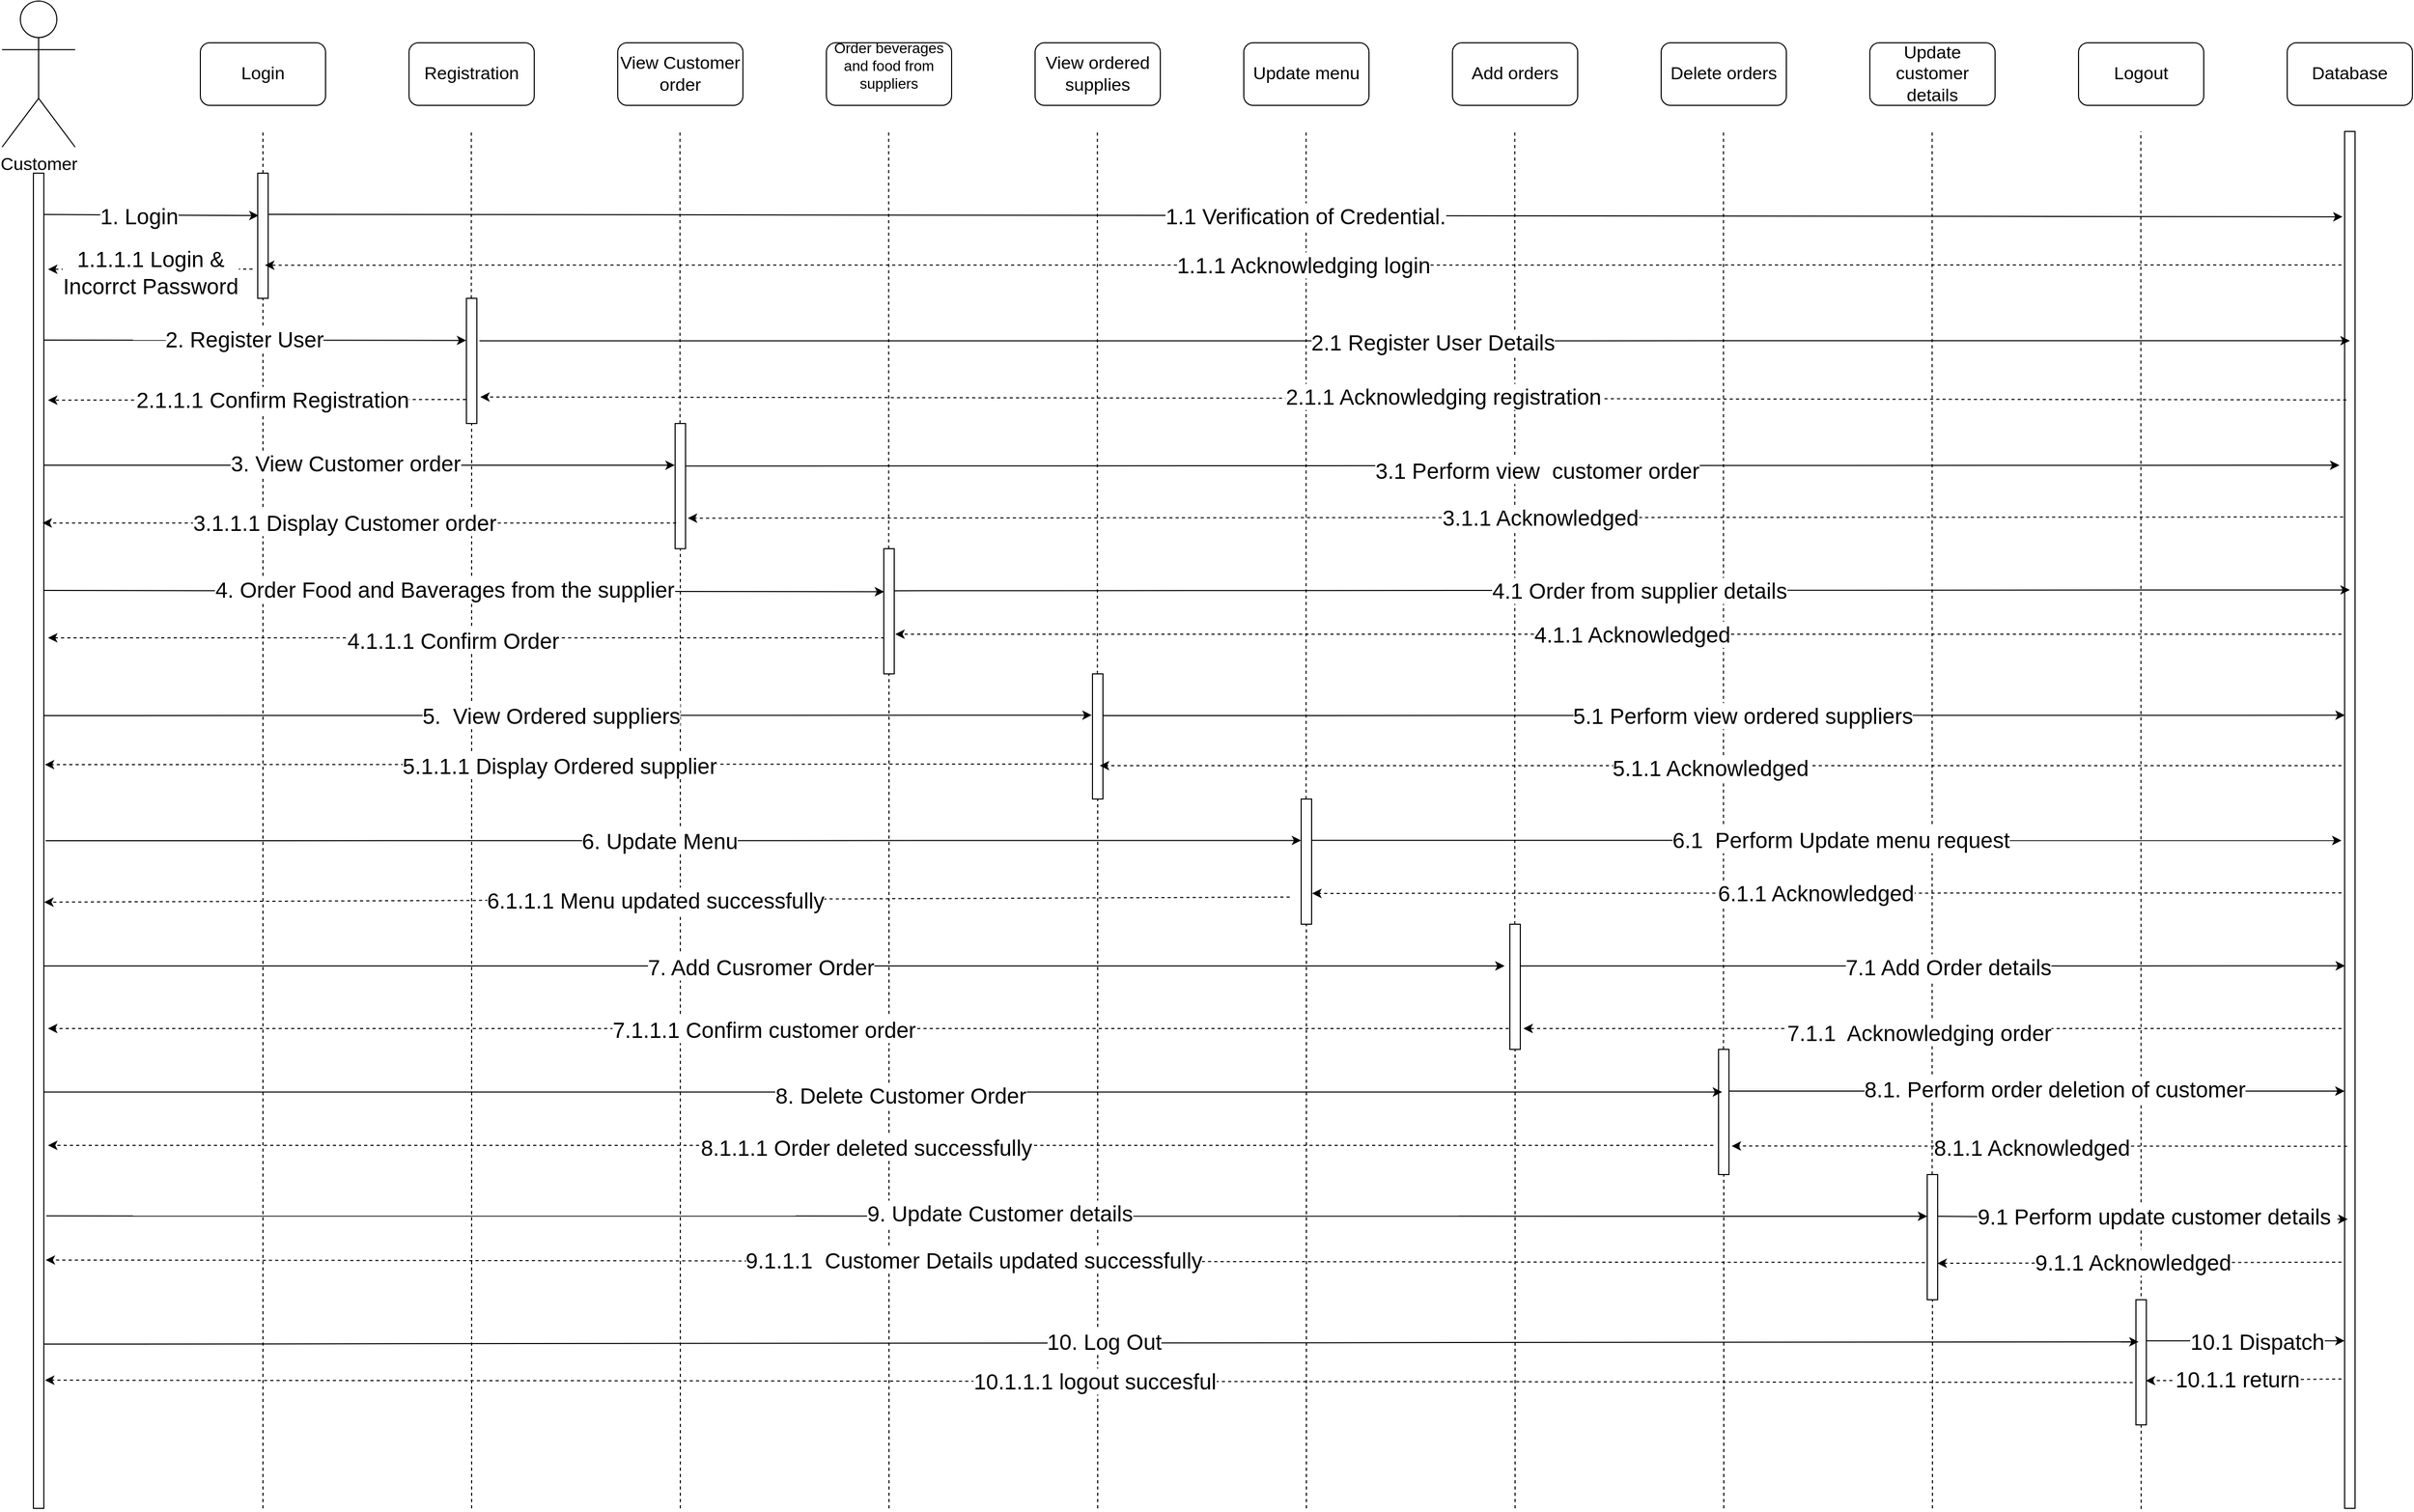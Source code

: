 <mxfile version="16.5.1" type="device"><diagram name="Page-1" id="9361dd3d-8414-5efd-6122-117bd74ce7a7"><mxGraphModel dx="3284" dy="2022" grid="1" gridSize="14" guides="1" tooltips="1" connect="1" arrows="1" fold="1" page="0" pageScale="1.5" pageWidth="826" pageHeight="1169" background="none" math="0" shadow="0"><root><mxCell id="0"/><mxCell id="1" parent="0"/><mxCell id="tZ4QRjuyjUg7k6in6hHp-89" value="" style="html=1;points=[];perimeter=orthogonalPerimeter;fontSize=17;" vertex="1" parent="1"><mxGeometry x="-560" y="160" width="10" height="1280" as="geometry"/></mxCell><mxCell id="tZ4QRjuyjUg7k6in6hHp-90" value="Customer" style="shape=umlActor;verticalLabelPosition=bottom;verticalAlign=top;html=1;outlineConnect=0;fontSize=17;" vertex="1" parent="1"><mxGeometry x="-590" y="-5" width="70" height="140" as="geometry"/></mxCell><mxCell id="tZ4QRjuyjUg7k6in6hHp-91" value="Login" style="rounded=1;whiteSpace=wrap;html=1;fontSize=17;" vertex="1" parent="1"><mxGeometry x="-400" y="35" width="120" height="60" as="geometry"/></mxCell><mxCell id="tZ4QRjuyjUg7k6in6hHp-92" value="Registration" style="rounded=1;whiteSpace=wrap;html=1;fontSize=17;" vertex="1" parent="1"><mxGeometry x="-200" y="35" width="120" height="60" as="geometry"/></mxCell><mxCell id="tZ4QRjuyjUg7k6in6hHp-93" value="View Customer order" style="rounded=1;whiteSpace=wrap;html=1;fontSize=17;" vertex="1" parent="1"><mxGeometry y="35" width="120" height="60" as="geometry"/></mxCell><mxCell id="tZ4QRjuyjUg7k6in6hHp-94" value="&lt;div style=&quot;font-size: 17px;&quot;&gt;View ordered supplies&lt;/div&gt;" style="rounded=1;whiteSpace=wrap;html=1;fontSize=17;" vertex="1" parent="1"><mxGeometry x="400" y="35" width="120" height="60" as="geometry"/></mxCell><mxCell id="tZ4QRjuyjUg7k6in6hHp-95" value="Update menu" style="rounded=1;whiteSpace=wrap;html=1;fontSize=17;" vertex="1" parent="1"><mxGeometry x="600" y="35" width="120" height="60" as="geometry"/></mxCell><mxCell id="tZ4QRjuyjUg7k6in6hHp-96" value="&lt;div style=&quot;font-size: 14px&quot;&gt;&lt;font style=&quot;font-size: 14px&quot;&gt;Order beverages and food from suppliers&lt;/font&gt;&lt;/div&gt;&lt;div style=&quot;font-size: 14px&quot;&gt;&lt;br&gt;&lt;/div&gt;" style="rounded=1;whiteSpace=wrap;html=1;fontSize=17;" vertex="1" parent="1"><mxGeometry x="200" y="35" width="120" height="60" as="geometry"/></mxCell><mxCell id="tZ4QRjuyjUg7k6in6hHp-97" value="&lt;div style=&quot;font-size: 17px;&quot;&gt;Add orders&lt;/div&gt;" style="rounded=1;whiteSpace=wrap;html=1;fontSize=17;" vertex="1" parent="1"><mxGeometry x="800" y="35" width="120" height="60" as="geometry"/></mxCell><mxCell id="tZ4QRjuyjUg7k6in6hHp-99" value="&lt;div style=&quot;font-size: 17px;&quot;&gt;Delete orders&lt;/div&gt;" style="rounded=1;whiteSpace=wrap;html=1;fontSize=17;" vertex="1" parent="1"><mxGeometry x="1000" y="35" width="120" height="60" as="geometry"/></mxCell><mxCell id="tZ4QRjuyjUg7k6in6hHp-100" value="&lt;div style=&quot;font-size: 17px;&quot;&gt;Update customer details&lt;/div&gt;" style="rounded=1;whiteSpace=wrap;html=1;fontSize=17;" vertex="1" parent="1"><mxGeometry x="1200" y="35" width="120" height="60" as="geometry"/></mxCell><mxCell id="tZ4QRjuyjUg7k6in6hHp-101" value="&lt;div style=&quot;font-size: 17px;&quot;&gt;Logout&lt;/div&gt;" style="rounded=1;whiteSpace=wrap;html=1;fontSize=17;" vertex="1" parent="1"><mxGeometry x="1400" y="35" width="120" height="60" as="geometry"/></mxCell><mxCell id="tZ4QRjuyjUg7k6in6hHp-102" value="&lt;div style=&quot;font-size: 17px;&quot;&gt;Database&lt;/div&gt;" style="rounded=1;whiteSpace=wrap;html=1;fontSize=17;" vertex="1" parent="1"><mxGeometry x="1600" y="35" width="120" height="60" as="geometry"/></mxCell><mxCell id="tZ4QRjuyjUg7k6in6hHp-103" value="" style="html=1;points=[];perimeter=orthogonalPerimeter;fontSize=17;" vertex="1" parent="1"><mxGeometry x="1655" y="120" width="10" height="1320" as="geometry"/></mxCell><mxCell id="tZ4QRjuyjUg7k6in6hHp-104" value="" style="endArrow=none;dashed=1;html=1;rounded=0;startArrow=none;fontSize=17;" edge="1" parent="1" source="tZ4QRjuyjUg7k6in6hHp-114"><mxGeometry width="50" height="50" relative="1" as="geometry"><mxPoint x="-340" y="1280" as="sourcePoint"/><mxPoint x="-340" y="120" as="targetPoint"/></mxGeometry></mxCell><mxCell id="tZ4QRjuyjUg7k6in6hHp-105" value="" style="endArrow=none;dashed=1;html=1;rounded=0;startArrow=none;fontSize=17;" edge="1" parent="1" source="tZ4QRjuyjUg7k6in6hHp-116"><mxGeometry width="50" height="50" relative="1" as="geometry"><mxPoint x="-140.29" y="1280" as="sourcePoint"/><mxPoint x="-140.29" y="120" as="targetPoint"/></mxGeometry></mxCell><mxCell id="tZ4QRjuyjUg7k6in6hHp-106" value="" style="endArrow=none;dashed=1;html=1;rounded=0;startArrow=none;fontSize=17;" edge="1" parent="1" source="tZ4QRjuyjUg7k6in6hHp-118"><mxGeometry width="50" height="50" relative="1" as="geometry"><mxPoint x="59.71" y="1280" as="sourcePoint"/><mxPoint x="59.71" y="120" as="targetPoint"/></mxGeometry></mxCell><mxCell id="tZ4QRjuyjUg7k6in6hHp-107" value="" style="endArrow=none;dashed=1;html=1;rounded=0;startArrow=none;fontSize=17;" edge="1" parent="1" source="tZ4QRjuyjUg7k6in6hHp-120"><mxGeometry width="50" height="50" relative="1" as="geometry"><mxPoint x="259.71" y="1280" as="sourcePoint"/><mxPoint x="259.71" y="120" as="targetPoint"/></mxGeometry></mxCell><mxCell id="tZ4QRjuyjUg7k6in6hHp-108" value="" style="endArrow=none;dashed=1;html=1;rounded=0;startArrow=none;fontSize=17;" edge="1" parent="1" source="tZ4QRjuyjUg7k6in6hHp-122"><mxGeometry width="50" height="50" relative="1" as="geometry"><mxPoint x="459.71" y="1280" as="sourcePoint"/><mxPoint x="459.71" y="120" as="targetPoint"/></mxGeometry></mxCell><mxCell id="tZ4QRjuyjUg7k6in6hHp-109" value="" style="endArrow=none;dashed=1;html=1;rounded=0;startArrow=none;fontSize=17;" edge="1" parent="1" source="tZ4QRjuyjUg7k6in6hHp-124"><mxGeometry width="50" height="50" relative="1" as="geometry"><mxPoint x="659.71" y="1280" as="sourcePoint"/><mxPoint x="659.71" y="120" as="targetPoint"/></mxGeometry></mxCell><mxCell id="tZ4QRjuyjUg7k6in6hHp-110" value="" style="endArrow=none;dashed=1;html=1;rounded=0;startArrow=none;fontSize=17;" edge="1" parent="1" source="tZ4QRjuyjUg7k6in6hHp-126"><mxGeometry width="50" height="50" relative="1" as="geometry"><mxPoint x="859.71" y="1280" as="sourcePoint"/><mxPoint x="859.71" y="120" as="targetPoint"/></mxGeometry></mxCell><mxCell id="tZ4QRjuyjUg7k6in6hHp-111" value="" style="endArrow=none;dashed=1;html=1;rounded=0;startArrow=none;fontStyle=1;fontSize=17;" edge="1" parent="1" source="tZ4QRjuyjUg7k6in6hHp-128"><mxGeometry width="50" height="50" relative="1" as="geometry"><mxPoint x="1059.71" y="1280" as="sourcePoint"/><mxPoint x="1059.71" y="120" as="targetPoint"/></mxGeometry></mxCell><mxCell id="tZ4QRjuyjUg7k6in6hHp-112" value="" style="endArrow=none;dashed=1;html=1;rounded=0;startArrow=none;fontSize=17;" edge="1" parent="1" source="tZ4QRjuyjUg7k6in6hHp-130"><mxGeometry width="50" height="50" relative="1" as="geometry"><mxPoint x="1259.71" y="1280" as="sourcePoint"/><mxPoint x="1259.71" y="120" as="targetPoint"/></mxGeometry></mxCell><mxCell id="tZ4QRjuyjUg7k6in6hHp-113" value="" style="endArrow=none;dashed=1;html=1;rounded=0;fontSize=17;" edge="1" parent="1"><mxGeometry width="50" height="50" relative="1" as="geometry"><mxPoint x="1460" y="1440.571" as="sourcePoint"/><mxPoint x="1459.71" y="120" as="targetPoint"/></mxGeometry></mxCell><mxCell id="tZ4QRjuyjUg7k6in6hHp-114" value="" style="html=1;points=[];perimeter=orthogonalPerimeter;fontSize=17;" vertex="1" parent="1"><mxGeometry x="-345" y="160" width="10" height="120" as="geometry"/></mxCell><mxCell id="tZ4QRjuyjUg7k6in6hHp-115" value="" style="endArrow=none;dashed=1;html=1;rounded=0;fontSize=17;" edge="1" parent="1" target="tZ4QRjuyjUg7k6in6hHp-114"><mxGeometry width="50" height="50" relative="1" as="geometry"><mxPoint x="-340" y="1440" as="sourcePoint"/><mxPoint x="-340" y="120.0" as="targetPoint"/></mxGeometry></mxCell><mxCell id="tZ4QRjuyjUg7k6in6hHp-116" value="" style="html=1;points=[];perimeter=orthogonalPerimeter;fontSize=21;" vertex="1" parent="1"><mxGeometry x="-145" y="280" width="10" height="120" as="geometry"/></mxCell><mxCell id="tZ4QRjuyjUg7k6in6hHp-117" value="" style="endArrow=none;dashed=1;html=1;rounded=0;fontSize=17;" edge="1" parent="1" target="tZ4QRjuyjUg7k6in6hHp-116"><mxGeometry width="50" height="50" relative="1" as="geometry"><mxPoint x="-140" y="1440" as="sourcePoint"/><mxPoint x="-140.29" y="120" as="targetPoint"/></mxGeometry></mxCell><mxCell id="tZ4QRjuyjUg7k6in6hHp-118" value="" style="html=1;points=[];perimeter=orthogonalPerimeter;fontSize=21;" vertex="1" parent="1"><mxGeometry x="55" y="400" width="10" height="120" as="geometry"/></mxCell><mxCell id="tZ4QRjuyjUg7k6in6hHp-119" value="" style="endArrow=none;dashed=1;html=1;rounded=0;fontSize=17;" edge="1" parent="1" target="tZ4QRjuyjUg7k6in6hHp-118"><mxGeometry width="50" height="50" relative="1" as="geometry"><mxPoint x="60" y="1440" as="sourcePoint"/><mxPoint x="59.71" y="120" as="targetPoint"/></mxGeometry></mxCell><mxCell id="tZ4QRjuyjUg7k6in6hHp-120" value="" style="html=1;points=[];perimeter=orthogonalPerimeter;fontSize=21;" vertex="1" parent="1"><mxGeometry x="255" y="520" width="10" height="120" as="geometry"/></mxCell><mxCell id="tZ4QRjuyjUg7k6in6hHp-121" value="" style="endArrow=none;dashed=1;html=1;rounded=0;fontSize=17;" edge="1" parent="1" target="tZ4QRjuyjUg7k6in6hHp-120"><mxGeometry width="50" height="50" relative="1" as="geometry"><mxPoint x="260" y="1440" as="sourcePoint"/><mxPoint x="259.71" y="120" as="targetPoint"/></mxGeometry></mxCell><mxCell id="tZ4QRjuyjUg7k6in6hHp-122" value="" style="html=1;points=[];perimeter=orthogonalPerimeter;fontSize=21;" vertex="1" parent="1"><mxGeometry x="455" y="640" width="10" height="120" as="geometry"/></mxCell><mxCell id="tZ4QRjuyjUg7k6in6hHp-123" value="" style="endArrow=none;dashed=1;html=1;rounded=0;fontSize=17;" edge="1" parent="1" target="tZ4QRjuyjUg7k6in6hHp-122"><mxGeometry width="50" height="50" relative="1" as="geometry"><mxPoint x="460" y="1440" as="sourcePoint"/><mxPoint x="459.71" y="120" as="targetPoint"/></mxGeometry></mxCell><mxCell id="tZ4QRjuyjUg7k6in6hHp-124" value="" style="html=1;points=[];perimeter=orthogonalPerimeter;fontSize=21;" vertex="1" parent="1"><mxGeometry x="655" y="760" width="10" height="120" as="geometry"/></mxCell><mxCell id="tZ4QRjuyjUg7k6in6hHp-125" value="" style="endArrow=none;dashed=1;html=1;rounded=0;fontSize=17;" edge="1" parent="1" target="tZ4QRjuyjUg7k6in6hHp-124"><mxGeometry width="50" height="50" relative="1" as="geometry"><mxPoint x="660" y="1440" as="sourcePoint"/><mxPoint x="659.71" y="120" as="targetPoint"/></mxGeometry></mxCell><mxCell id="tZ4QRjuyjUg7k6in6hHp-126" value="" style="html=1;points=[];perimeter=orthogonalPerimeter;fontSize=21;" vertex="1" parent="1"><mxGeometry x="855" y="880" width="10" height="120" as="geometry"/></mxCell><mxCell id="tZ4QRjuyjUg7k6in6hHp-127" value="" style="endArrow=none;dashed=1;html=1;rounded=0;fontSize=17;" edge="1" parent="1" target="tZ4QRjuyjUg7k6in6hHp-126"><mxGeometry width="50" height="50" relative="1" as="geometry"><mxPoint x="860" y="1440" as="sourcePoint"/><mxPoint x="859.71" y="120" as="targetPoint"/></mxGeometry></mxCell><mxCell id="tZ4QRjuyjUg7k6in6hHp-128" value="" style="html=1;points=[];perimeter=orthogonalPerimeter;fontSize=21;" vertex="1" parent="1"><mxGeometry x="1055" y="1000" width="10" height="120" as="geometry"/></mxCell><mxCell id="tZ4QRjuyjUg7k6in6hHp-129" value="" style="endArrow=none;dashed=1;html=1;rounded=0;fontSize=17;" edge="1" parent="1" target="tZ4QRjuyjUg7k6in6hHp-128"><mxGeometry width="50" height="50" relative="1" as="geometry"><mxPoint x="1060" y="1440" as="sourcePoint"/><mxPoint x="1059.71" y="120" as="targetPoint"/></mxGeometry></mxCell><mxCell id="tZ4QRjuyjUg7k6in6hHp-130" value="" style="html=1;points=[];perimeter=orthogonalPerimeter;fontSize=21;" vertex="1" parent="1"><mxGeometry x="1255" y="1120" width="10" height="120" as="geometry"/></mxCell><mxCell id="tZ4QRjuyjUg7k6in6hHp-131" value="" style="endArrow=none;dashed=1;html=1;rounded=0;fontSize=17;" edge="1" parent="1" target="tZ4QRjuyjUg7k6in6hHp-130"><mxGeometry width="50" height="50" relative="1" as="geometry"><mxPoint x="1260" y="1440" as="sourcePoint"/><mxPoint x="1259.71" y="120" as="targetPoint"/></mxGeometry></mxCell><mxCell id="tZ4QRjuyjUg7k6in6hHp-132" value="" style="html=1;points=[];perimeter=orthogonalPerimeter;fontSize=21;" vertex="1" parent="1"><mxGeometry x="1455" y="1240" width="10" height="120" as="geometry"/></mxCell><mxCell id="tZ4QRjuyjUg7k6in6hHp-133" value="" style="endArrow=classic;html=1;rounded=0;exitX=1.038;exitY=0.031;exitDx=0;exitDy=0;exitPerimeter=0;entryX=0.085;entryY=0.339;entryDx=0;entryDy=0;entryPerimeter=0;fontSize=21;" edge="1" parent="1" source="tZ4QRjuyjUg7k6in6hHp-89" target="tZ4QRjuyjUg7k6in6hHp-114"><mxGeometry width="50" height="50" relative="1" as="geometry"><mxPoint x="-220" y="350" as="sourcePoint"/><mxPoint x="-170" y="300" as="targetPoint"/></mxGeometry></mxCell><mxCell id="tZ4QRjuyjUg7k6in6hHp-153" value="1. Login" style="edgeLabel;html=1;align=center;verticalAlign=middle;resizable=0;points=[];fontSize=21;" vertex="1" connectable="0" parent="tZ4QRjuyjUg7k6in6hHp-133"><mxGeometry x="-0.611" y="-1" relative="1" as="geometry"><mxPoint x="50" as="offset"/></mxGeometry></mxCell><mxCell id="tZ4QRjuyjUg7k6in6hHp-134" value="" style="endArrow=classic;html=1;rounded=0;exitX=1.038;exitY=0.031;exitDx=0;exitDy=0;exitPerimeter=0;entryX=-0.016;entryY=0.336;entryDx=0;entryDy=0;entryPerimeter=0;fontSize=21;" edge="1" parent="1" target="tZ4QRjuyjUg7k6in6hHp-116"><mxGeometry width="50" height="50" relative="1" as="geometry"><mxPoint x="-550.47" y="320.0" as="sourcePoint"/><mxPoint x="-345.0" y="321.0" as="targetPoint"/></mxGeometry></mxCell><mxCell id="tZ4QRjuyjUg7k6in6hHp-157" value="2. Register User" style="edgeLabel;html=1;align=center;verticalAlign=middle;resizable=0;points=[];fontSize=21;" vertex="1" connectable="0" parent="tZ4QRjuyjUg7k6in6hHp-134"><mxGeometry x="-0.05" y="1" relative="1" as="geometry"><mxPoint as="offset"/></mxGeometry></mxCell><mxCell id="tZ4QRjuyjUg7k6in6hHp-135" value="" style="endArrow=classic;html=1;rounded=0;exitX=1.038;exitY=0.031;exitDx=0;exitDy=0;exitPerimeter=0;entryX=-0.029;entryY=0.333;entryDx=0;entryDy=0;entryPerimeter=0;fontSize=21;" edge="1" parent="1" target="tZ4QRjuyjUg7k6in6hHp-118"><mxGeometry width="50" height="50" relative="1" as="geometry"><mxPoint x="-550.31" y="440.0" as="sourcePoint"/><mxPoint x="-145.0" y="440.32" as="targetPoint"/></mxGeometry></mxCell><mxCell id="tZ4QRjuyjUg7k6in6hHp-163" value="3. View Customer order" style="edgeLabel;html=1;align=center;verticalAlign=middle;resizable=0;points=[];fontSize=21;" vertex="1" connectable="0" parent="tZ4QRjuyjUg7k6in6hHp-135"><mxGeometry x="-0.045" y="2" relative="1" as="geometry"><mxPoint as="offset"/></mxGeometry></mxCell><mxCell id="tZ4QRjuyjUg7k6in6hHp-136" value="" style="endArrow=classic;html=1;rounded=0;exitX=1.038;exitY=0.031;exitDx=0;exitDy=0;exitPerimeter=0;entryX=0.036;entryY=0.344;entryDx=0;entryDy=0;entryPerimeter=0;fontSize=21;" edge="1" parent="1" target="tZ4QRjuyjUg7k6in6hHp-120"><mxGeometry width="50" height="50" relative="1" as="geometry"><mxPoint x="-550.0" y="560.04" as="sourcePoint"/><mxPoint x="200" y="560" as="targetPoint"/></mxGeometry></mxCell><mxCell id="tZ4QRjuyjUg7k6in6hHp-170" value="4. Order Food and Baverages from the supplier" style="edgeLabel;html=1;align=center;verticalAlign=middle;resizable=0;points=[];fontSize=21;" vertex="1" connectable="0" parent="tZ4QRjuyjUg7k6in6hHp-136"><mxGeometry x="-0.047" y="2" relative="1" as="geometry"><mxPoint as="offset"/></mxGeometry></mxCell><mxCell id="tZ4QRjuyjUg7k6in6hHp-137" value="" style="endArrow=classic;html=1;rounded=0;exitX=1.038;exitY=0.031;exitDx=0;exitDy=0;exitPerimeter=0;entryX=-0.071;entryY=0.33;entryDx=0;entryDy=0;entryPerimeter=0;fontSize=21;" edge="1" parent="1" target="tZ4QRjuyjUg7k6in6hHp-122"><mxGeometry width="50" height="50" relative="1" as="geometry"><mxPoint x="-550.0" y="680.0" as="sourcePoint"/><mxPoint x="255.36" y="681.24" as="targetPoint"/></mxGeometry></mxCell><mxCell id="tZ4QRjuyjUg7k6in6hHp-177" value="5.&amp;nbsp; View Ordered suppliers" style="edgeLabel;html=1;align=center;verticalAlign=middle;resizable=0;points=[];fontSize=21;" vertex="1" connectable="0" parent="tZ4QRjuyjUg7k6in6hHp-137"><mxGeometry x="-0.033" relative="1" as="geometry"><mxPoint as="offset"/></mxGeometry></mxCell><mxCell id="tZ4QRjuyjUg7k6in6hHp-138" value="" style="endArrow=classic;html=1;rounded=0;exitX=1.167;exitY=0.5;exitDx=0;exitDy=0;exitPerimeter=0;fontSize=21;" edge="1" parent="1" source="tZ4QRjuyjUg7k6in6hHp-89"><mxGeometry width="50" height="50" relative="1" as="geometry"><mxPoint x="-534.29" y="800.32" as="sourcePoint"/><mxPoint x="655" y="799.69" as="targetPoint"/></mxGeometry></mxCell><mxCell id="tZ4QRjuyjUg7k6in6hHp-183" value="6. Update Menu" style="edgeLabel;html=1;align=center;verticalAlign=middle;resizable=0;points=[];fontSize=21;" vertex="1" connectable="0" parent="tZ4QRjuyjUg7k6in6hHp-138"><mxGeometry x="-0.022" relative="1" as="geometry"><mxPoint as="offset"/></mxGeometry></mxCell><mxCell id="tZ4QRjuyjUg7k6in6hHp-139" value="" style="endArrow=classic;html=1;rounded=0;fontSize=21;" edge="1" parent="1"><mxGeometry width="50" height="50" relative="1" as="geometry"><mxPoint x="-550" y="920" as="sourcePoint"/><mxPoint x="850" y="920" as="targetPoint"/></mxGeometry></mxCell><mxCell id="tZ4QRjuyjUg7k6in6hHp-189" value="7. Add Cusromer Order" style="edgeLabel;html=1;align=center;verticalAlign=middle;resizable=0;points=[];fontSize=21;" vertex="1" connectable="0" parent="tZ4QRjuyjUg7k6in6hHp-139"><mxGeometry x="-0.019" y="-1" relative="1" as="geometry"><mxPoint as="offset"/></mxGeometry></mxCell><mxCell id="tZ4QRjuyjUg7k6in6hHp-140" value="" style="endArrow=classic;html=1;rounded=0;entryX=0.343;entryY=0.341;entryDx=0;entryDy=0;entryPerimeter=0;fontSize=21;" edge="1" parent="1" source="tZ4QRjuyjUg7k6in6hHp-89" target="tZ4QRjuyjUg7k6in6hHp-128"><mxGeometry width="50" height="50" relative="1" as="geometry"><mxPoint x="-536.66" y="1040.31" as="sourcePoint"/><mxPoint x="855" y="1040" as="targetPoint"/></mxGeometry></mxCell><mxCell id="tZ4QRjuyjUg7k6in6hHp-195" value="8. Delete Customer Order" style="edgeLabel;html=1;align=center;verticalAlign=middle;resizable=0;points=[];fontSize=21;" vertex="1" connectable="0" parent="tZ4QRjuyjUg7k6in6hHp-140"><mxGeometry x="0.019" y="-3" relative="1" as="geometry"><mxPoint x="1" as="offset"/></mxGeometry></mxCell><mxCell id="tZ4QRjuyjUg7k6in6hHp-141" value="" style="endArrow=classic;html=1;rounded=0;entryX=0.343;entryY=0.341;entryDx=0;entryDy=0;entryPerimeter=0;exitX=1.238;exitY=0.781;exitDx=0;exitDy=0;exitPerimeter=0;fontSize=21;" edge="1" parent="1" source="tZ4QRjuyjUg7k6in6hHp-89"><mxGeometry width="50" height="50" relative="1" as="geometry"><mxPoint x="-353.43" y="1160.0" as="sourcePoint"/><mxPoint x="1255.0" y="1160.0" as="targetPoint"/></mxGeometry></mxCell><mxCell id="tZ4QRjuyjUg7k6in6hHp-201" value="9. Update Customer details" style="edgeLabel;html=1;align=center;verticalAlign=middle;resizable=0;points=[];fontSize=21;" vertex="1" connectable="0" parent="tZ4QRjuyjUg7k6in6hHp-141"><mxGeometry x="0.013" y="3" relative="1" as="geometry"><mxPoint as="offset"/></mxGeometry></mxCell><mxCell id="tZ4QRjuyjUg7k6in6hHp-142" value="" style="endArrow=classic;html=1;rounded=0;entryX=0.343;entryY=0.341;entryDx=0;entryDy=0;entryPerimeter=0;exitX=1.033;exitY=0.877;exitDx=0;exitDy=0;exitPerimeter=0;fontSize=21;" edge="1" parent="1" source="tZ4QRjuyjUg7k6in6hHp-89"><mxGeometry width="50" height="50" relative="1" as="geometry"><mxPoint x="-345.0" y="1280.0" as="sourcePoint"/><mxPoint x="1457.62" y="1280.32" as="targetPoint"/></mxGeometry></mxCell><mxCell id="tZ4QRjuyjUg7k6in6hHp-207" value="10. Log Out" style="edgeLabel;html=1;align=center;verticalAlign=middle;resizable=0;points=[];fontSize=21;" vertex="1" connectable="0" parent="tZ4QRjuyjUg7k6in6hHp-142"><mxGeometry x="0.012" y="2" relative="1" as="geometry"><mxPoint as="offset"/></mxGeometry></mxCell><mxCell id="tZ4QRjuyjUg7k6in6hHp-143" value="" style="endArrow=classic;html=1;rounded=0;exitX=0.946;exitY=0.328;exitDx=0;exitDy=0;exitPerimeter=0;fontSize=21;" edge="1" parent="1" source="tZ4QRjuyjUg7k6in6hHp-132" target="tZ4QRjuyjUg7k6in6hHp-103"><mxGeometry width="50" height="50" relative="1" as="geometry"><mxPoint x="1490" y="1280" as="sourcePoint"/><mxPoint x="1650" y="1279" as="targetPoint"/></mxGeometry></mxCell><mxCell id="tZ4QRjuyjUg7k6in6hHp-208" value="10.1 Dispatch" style="edgeLabel;html=1;align=center;verticalAlign=middle;resizable=0;points=[];fontSize=21;" vertex="1" connectable="0" parent="tZ4QRjuyjUg7k6in6hHp-143"><mxGeometry x="0.112" relative="1" as="geometry"><mxPoint as="offset"/></mxGeometry></mxCell><mxCell id="tZ4QRjuyjUg7k6in6hHp-144" value="" style="endArrow=classic;html=1;rounded=0;exitX=0.946;exitY=0.328;exitDx=0;exitDy=0;exitPerimeter=0;entryX=0.292;entryY=0.79;entryDx=0;entryDy=0;entryPerimeter=0;fontSize=21;" edge="1" parent="1" target="tZ4QRjuyjUg7k6in6hHp-103"><mxGeometry width="50" height="50" relative="1" as="geometry"><mxPoint x="1264.46" y="1160" as="sourcePoint"/><mxPoint x="1455" y="1160" as="targetPoint"/></mxGeometry></mxCell><mxCell id="tZ4QRjuyjUg7k6in6hHp-202" value="9.1 Perform update customer details&amp;nbsp;" style="edgeLabel;html=1;align=center;verticalAlign=middle;resizable=0;points=[];fontSize=21;" vertex="1" connectable="0" parent="tZ4QRjuyjUg7k6in6hHp-144"><mxGeometry x="0.068" y="2" relative="1" as="geometry"><mxPoint as="offset"/></mxGeometry></mxCell><mxCell id="tZ4QRjuyjUg7k6in6hHp-145" value="" style="endArrow=classic;html=1;rounded=0;exitX=0.946;exitY=0.328;exitDx=0;exitDy=0;exitPerimeter=0;fontSize=21;" edge="1" parent="1" target="tZ4QRjuyjUg7k6in6hHp-103"><mxGeometry width="50" height="50" relative="1" as="geometry"><mxPoint x="1065" y="1040" as="sourcePoint"/><mxPoint x="1650" y="1043" as="targetPoint"/></mxGeometry></mxCell><mxCell id="tZ4QRjuyjUg7k6in6hHp-196" value="8.1. Perform order deletion of customer" style="edgeLabel;html=1;align=center;verticalAlign=middle;resizable=0;points=[];fontSize=21;" vertex="1" connectable="0" parent="tZ4QRjuyjUg7k6in6hHp-145"><mxGeometry x="0.058" y="2" relative="1" as="geometry"><mxPoint as="offset"/></mxGeometry></mxCell><mxCell id="tZ4QRjuyjUg7k6in6hHp-146" value="" style="endArrow=classic;html=1;rounded=0;exitX=0.946;exitY=0.328;exitDx=0;exitDy=0;exitPerimeter=0;entryX=0.04;entryY=0.606;entryDx=0;entryDy=0;entryPerimeter=0;fontSize=21;" edge="1" parent="1" target="tZ4QRjuyjUg7k6in6hHp-103"><mxGeometry width="50" height="50" relative="1" as="geometry"><mxPoint x="865" y="920" as="sourcePoint"/><mxPoint x="1455" y="920" as="targetPoint"/></mxGeometry></mxCell><mxCell id="tZ4QRjuyjUg7k6in6hHp-190" value="7.1 Add Order details" style="edgeLabel;html=1;align=center;verticalAlign=middle;resizable=0;points=[];fontSize=21;" vertex="1" connectable="0" parent="tZ4QRjuyjUg7k6in6hHp-146"><mxGeometry x="0.039" y="-1" relative="1" as="geometry"><mxPoint x="-1" as="offset"/></mxGeometry></mxCell><mxCell id="tZ4QRjuyjUg7k6in6hHp-147" value="" style="endArrow=classic;html=1;rounded=0;exitX=0.946;exitY=0.328;exitDx=0;exitDy=0;exitPerimeter=0;entryX=-0.3;entryY=0.515;entryDx=0;entryDy=0;entryPerimeter=0;fontSize=21;" edge="1" parent="1" target="tZ4QRjuyjUg7k6in6hHp-103"><mxGeometry width="50" height="50" relative="1" as="geometry"><mxPoint x="665" y="799.58" as="sourcePoint"/><mxPoint x="1455.4" y="799.5" as="targetPoint"/></mxGeometry></mxCell><mxCell id="tZ4QRjuyjUg7k6in6hHp-184" value="6.1&amp;nbsp; Perform Update menu request" style="edgeLabel;html=1;align=center;verticalAlign=middle;resizable=0;points=[];fontSize=21;" vertex="1" connectable="0" parent="tZ4QRjuyjUg7k6in6hHp-147"><mxGeometry x="0.027" y="1" relative="1" as="geometry"><mxPoint as="offset"/></mxGeometry></mxCell><mxCell id="tZ4QRjuyjUg7k6in6hHp-148" value="" style="endArrow=classic;html=1;rounded=0;exitX=0.946;exitY=0.328;exitDx=0;exitDy=0;exitPerimeter=0;entryX=0.021;entryY=0.424;entryDx=0;entryDy=0;entryPerimeter=0;fontSize=21;" edge="1" parent="1" target="tZ4QRjuyjUg7k6in6hHp-103"><mxGeometry width="50" height="50" relative="1" as="geometry"><mxPoint x="465" y="680.0" as="sourcePoint"/><mxPoint x="1650" y="680" as="targetPoint"/></mxGeometry></mxCell><mxCell id="tZ4QRjuyjUg7k6in6hHp-178" value="5.1 Perform view ordered suppliers" style="edgeLabel;html=1;align=center;verticalAlign=middle;resizable=0;points=[];fontSize=21;" vertex="1" connectable="0" parent="tZ4QRjuyjUg7k6in6hHp-148"><mxGeometry x="0.03" relative="1" as="geometry"><mxPoint as="offset"/></mxGeometry></mxCell><mxCell id="tZ4QRjuyjUg7k6in6hHp-149" value="" style="endArrow=classic;html=1;rounded=0;exitX=0.946;exitY=0.328;exitDx=0;exitDy=0;exitPerimeter=0;entryX=0.5;entryY=0.333;entryDx=0;entryDy=0;entryPerimeter=0;fontSize=21;" edge="1" parent="1" target="tZ4QRjuyjUg7k6in6hHp-103"><mxGeometry width="50" height="50" relative="1" as="geometry"><mxPoint x="265" y="560.32" as="sourcePoint"/><mxPoint x="1455.21" y="560.0" as="targetPoint"/></mxGeometry></mxCell><mxCell id="tZ4QRjuyjUg7k6in6hHp-172" value="4.1 Order from supplier details" style="edgeLabel;html=1;align=center;verticalAlign=middle;resizable=0;points=[];fontSize=21;" vertex="1" connectable="0" parent="tZ4QRjuyjUg7k6in6hHp-149"><mxGeometry x="0.023" relative="1" as="geometry"><mxPoint as="offset"/></mxGeometry></mxCell><mxCell id="tZ4QRjuyjUg7k6in6hHp-150" value="" style="endArrow=classic;html=1;rounded=0;exitX=0.946;exitY=0.328;exitDx=0;exitDy=0;exitPerimeter=0;fontSize=21;" edge="1" parent="1"><mxGeometry width="50" height="50" relative="1" as="geometry"><mxPoint x="65" y="440.76" as="sourcePoint"/><mxPoint x="1650" y="440" as="targetPoint"/></mxGeometry></mxCell><mxCell id="tZ4QRjuyjUg7k6in6hHp-164" value="3.1 Perform view&amp;nbsp; customer order" style="edgeLabel;html=1;align=center;verticalAlign=middle;resizable=0;points=[];fontSize=21;" vertex="1" connectable="0" parent="tZ4QRjuyjUg7k6in6hHp-150"><mxGeometry x="0.029" y="-4" relative="1" as="geometry"><mxPoint as="offset"/></mxGeometry></mxCell><mxCell id="tZ4QRjuyjUg7k6in6hHp-151" value="" style="endArrow=classic;html=1;rounded=0;exitX=0.946;exitY=0.328;exitDx=0;exitDy=0;exitPerimeter=0;entryX=0.5;entryY=0.152;entryDx=0;entryDy=0;entryPerimeter=0;fontSize=21;" edge="1" parent="1" target="tZ4QRjuyjUg7k6in6hHp-103"><mxGeometry width="50" height="50" relative="1" as="geometry"><mxPoint x="-132.5" y="320.76" as="sourcePoint"/><mxPoint x="1452.5" y="320" as="targetPoint"/></mxGeometry></mxCell><mxCell id="tZ4QRjuyjUg7k6in6hHp-158" value="2.1 Register User Details" style="edgeLabel;html=1;align=center;verticalAlign=middle;resizable=0;points=[];fontSize=21;" vertex="1" connectable="0" parent="tZ4QRjuyjUg7k6in6hHp-151"><mxGeometry x="0.019" y="-1" relative="1" as="geometry"><mxPoint as="offset"/></mxGeometry></mxCell><mxCell id="tZ4QRjuyjUg7k6in6hHp-152" value="1.1 Verification of Credential." style="endArrow=classic;html=1;rounded=0;entryX=-0.197;entryY=0.062;entryDx=0;entryDy=0;entryPerimeter=0;exitX=0.997;exitY=0.329;exitDx=0;exitDy=0;exitPerimeter=0;fontSize=21;" edge="1" parent="1" source="tZ4QRjuyjUg7k6in6hHp-114" target="tZ4QRjuyjUg7k6in6hHp-103"><mxGeometry width="50" height="50" relative="1" as="geometry"><mxPoint x="-330" y="200" as="sourcePoint"/><mxPoint x="1465" y="200.0" as="targetPoint"/></mxGeometry></mxCell><mxCell id="tZ4QRjuyjUg7k6in6hHp-154" value="1.1.1 Acknowledging login" style="html=1;labelBackgroundColor=#ffffff;startArrow=none;startFill=0;startSize=6;endArrow=classic;endFill=1;endSize=6;jettySize=auto;orthogonalLoop=1;strokeWidth=1;dashed=1;fontSize=21;rounded=0;entryX=0.697;entryY=0.735;entryDx=0;entryDy=0;entryPerimeter=0;" edge="1" parent="1" target="tZ4QRjuyjUg7k6in6hHp-114"><mxGeometry width="60" height="60" relative="1" as="geometry"><mxPoint x="1652" y="248" as="sourcePoint"/><mxPoint x="466" y="280" as="targetPoint"/></mxGeometry></mxCell><mxCell id="tZ4QRjuyjUg7k6in6hHp-155" value="" style="html=1;labelBackgroundColor=#ffffff;startArrow=none;startFill=0;startSize=6;endArrow=classic;endFill=1;endSize=6;jettySize=auto;orthogonalLoop=1;strokeWidth=1;dashed=1;fontSize=21;rounded=0;entryX=1.4;entryY=0.072;entryDx=0;entryDy=0;entryPerimeter=0;" edge="1" parent="1" target="tZ4QRjuyjUg7k6in6hHp-89"><mxGeometry width="60" height="60" relative="1" as="geometry"><mxPoint x="-350" y="252" as="sourcePoint"/><mxPoint x="-416" y="252" as="targetPoint"/></mxGeometry></mxCell><mxCell id="tZ4QRjuyjUg7k6in6hHp-156" value="1.1.1.1 Login &amp;amp; &lt;br style=&quot;font-size: 21px;&quot;&gt;Incorrct Password" style="edgeLabel;html=1;align=center;verticalAlign=middle;resizable=0;points=[];fontSize=21;" vertex="1" connectable="0" parent="tZ4QRjuyjUg7k6in6hHp-155"><mxGeometry x="0.122" y="3" relative="1" as="geometry"><mxPoint x="12" as="offset"/></mxGeometry></mxCell><mxCell id="tZ4QRjuyjUg7k6in6hHp-159" value="" style="html=1;labelBackgroundColor=#ffffff;startArrow=none;startFill=0;startSize=6;endArrow=classic;endFill=1;endSize=6;jettySize=auto;orthogonalLoop=1;strokeWidth=1;dashed=1;fontSize=21;rounded=0;exitX=0.169;exitY=0.195;exitDx=0;exitDy=0;exitPerimeter=0;entryX=1.325;entryY=0.788;entryDx=0;entryDy=0;entryPerimeter=0;" edge="1" parent="1" source="tZ4QRjuyjUg7k6in6hHp-103" target="tZ4QRjuyjUg7k6in6hHp-116"><mxGeometry width="60" height="60" relative="1" as="geometry"><mxPoint x="868" y="438" as="sourcePoint"/><mxPoint x="928" y="378" as="targetPoint"/></mxGeometry></mxCell><mxCell id="tZ4QRjuyjUg7k6in6hHp-160" value="2.1.1 Acknowledging registration" style="edgeLabel;html=1;align=center;verticalAlign=middle;resizable=0;points=[];fontSize=21;" vertex="1" connectable="0" parent="tZ4QRjuyjUg7k6in6hHp-159"><mxGeometry x="-0.032" y="-2" relative="1" as="geometry"><mxPoint as="offset"/></mxGeometry></mxCell><mxCell id="tZ4QRjuyjUg7k6in6hHp-161" value="" style="html=1;labelBackgroundColor=#ffffff;startArrow=none;startFill=0;startSize=6;endArrow=classic;endFill=1;endSize=6;jettySize=auto;orthogonalLoop=1;strokeWidth=1;dashed=1;fontSize=21;rounded=0;exitX=-0.05;exitY=0.808;exitDx=0;exitDy=0;exitPerimeter=0;entryX=1.4;entryY=0.17;entryDx=0;entryDy=0;entryPerimeter=0;" edge="1" parent="1" source="tZ4QRjuyjUg7k6in6hHp-116" target="tZ4QRjuyjUg7k6in6hHp-89"><mxGeometry width="60" height="60" relative="1" as="geometry"><mxPoint x="-406" y="438" as="sourcePoint"/><mxPoint x="-346" y="378" as="targetPoint"/></mxGeometry></mxCell><mxCell id="tZ4QRjuyjUg7k6in6hHp-162" value="2.1.1.1 Confirm Registration" style="edgeLabel;html=1;align=center;verticalAlign=middle;resizable=0;points=[];fontSize=21;" vertex="1" connectable="0" parent="tZ4QRjuyjUg7k6in6hHp-161"><mxGeometry x="-0.07" y="-1" relative="1" as="geometry"><mxPoint as="offset"/></mxGeometry></mxCell><mxCell id="tZ4QRjuyjUg7k6in6hHp-166" value="" style="html=1;labelBackgroundColor=#ffffff;startArrow=none;startFill=0;startSize=6;endArrow=classic;endFill=1;endSize=6;jettySize=auto;orthogonalLoop=1;strokeWidth=1;dashed=1;fontSize=21;rounded=0;exitX=-0.133;exitY=0.28;exitDx=0;exitDy=0;exitPerimeter=0;entryX=1.217;entryY=0.756;entryDx=0;entryDy=0;entryPerimeter=0;" edge="1" parent="1" source="tZ4QRjuyjUg7k6in6hHp-103" target="tZ4QRjuyjUg7k6in6hHp-118"><mxGeometry width="60" height="60" relative="1" as="geometry"><mxPoint x="1652" y="522" as="sourcePoint"/><mxPoint x="1712" y="462" as="targetPoint"/></mxGeometry></mxCell><mxCell id="tZ4QRjuyjUg7k6in6hHp-167" value="3.1.1 Acknowledged" style="edgeLabel;html=1;align=center;verticalAlign=middle;resizable=0;points=[];fontSize=21;" vertex="1" connectable="0" parent="tZ4QRjuyjUg7k6in6hHp-166"><mxGeometry x="-0.029" relative="1" as="geometry"><mxPoint as="offset"/></mxGeometry></mxCell><mxCell id="tZ4QRjuyjUg7k6in6hHp-168" value="" style="html=1;labelBackgroundColor=#ffffff;startArrow=none;startFill=0;startSize=6;endArrow=classic;endFill=1;endSize=6;jettySize=auto;orthogonalLoop=1;strokeWidth=1;dashed=1;fontSize=21;rounded=0;entryX=0.875;entryY=0.262;entryDx=0;entryDy=0;entryPerimeter=0;exitX=0.1;exitY=0.795;exitDx=0;exitDy=0;exitPerimeter=0;" edge="1" parent="1" source="tZ4QRjuyjUg7k6in6hHp-118" target="tZ4QRjuyjUg7k6in6hHp-89"><mxGeometry width="60" height="60" relative="1" as="geometry"><mxPoint x="42" y="494" as="sourcePoint"/><mxPoint x="102" y="434" as="targetPoint"/></mxGeometry></mxCell><mxCell id="tZ4QRjuyjUg7k6in6hHp-169" value="3.1.1.1 Display Customer order" style="edgeLabel;html=1;align=center;verticalAlign=middle;resizable=0;points=[];fontSize=21;" vertex="1" connectable="0" parent="tZ4QRjuyjUg7k6in6hHp-168"><mxGeometry x="0.048" y="-1" relative="1" as="geometry"><mxPoint as="offset"/></mxGeometry></mxCell><mxCell id="tZ4QRjuyjUg7k6in6hHp-173" value="" style="html=1;labelBackgroundColor=#ffffff;startArrow=none;startFill=0;startSize=6;endArrow=classic;endFill=1;endSize=6;jettySize=auto;orthogonalLoop=1;strokeWidth=1;dashed=1;fontSize=21;rounded=0;" edge="1" parent="1"><mxGeometry width="60" height="60" relative="1" as="geometry"><mxPoint x="1652" y="602" as="sourcePoint"/><mxPoint x="266" y="602" as="targetPoint"/></mxGeometry></mxCell><mxCell id="tZ4QRjuyjUg7k6in6hHp-174" value="4.1.1 Acknowledged" style="edgeLabel;html=1;align=center;verticalAlign=middle;resizable=0;points=[];fontSize=21;" vertex="1" connectable="0" parent="tZ4QRjuyjUg7k6in6hHp-173"><mxGeometry x="0.027" relative="1" as="geometry"><mxPoint x="31" as="offset"/></mxGeometry></mxCell><mxCell id="tZ4QRjuyjUg7k6in6hHp-175" value="" style="html=1;labelBackgroundColor=#ffffff;startArrow=none;startFill=0;startSize=6;endArrow=classic;endFill=1;endSize=6;jettySize=auto;orthogonalLoop=1;strokeWidth=1;dashed=1;fontSize=21;rounded=0;exitX=0.047;exitY=0.712;exitDx=0;exitDy=0;exitPerimeter=0;entryX=1.4;entryY=0.348;entryDx=0;entryDy=0;entryPerimeter=0;" edge="1" parent="1" source="tZ4QRjuyjUg7k6in6hHp-120" target="tZ4QRjuyjUg7k6in6hHp-89"><mxGeometry width="60" height="60" relative="1" as="geometry"><mxPoint x="-28" y="340" as="sourcePoint"/><mxPoint x="32" y="280" as="targetPoint"/></mxGeometry></mxCell><mxCell id="tZ4QRjuyjUg7k6in6hHp-176" value="4.1.1.1 Confirm Order" style="edgeLabel;html=1;align=center;verticalAlign=middle;resizable=0;points=[];fontSize=21;" vertex="1" connectable="0" parent="tZ4QRjuyjUg7k6in6hHp-175"><mxGeometry x="0.033" y="2" relative="1" as="geometry"><mxPoint as="offset"/></mxGeometry></mxCell><mxCell id="tZ4QRjuyjUg7k6in6hHp-179" value="" style="html=1;labelBackgroundColor=#ffffff;startArrow=none;startFill=0;startSize=6;endArrow=classic;endFill=1;endSize=6;jettySize=auto;orthogonalLoop=1;strokeWidth=1;dashed=1;fontSize=21;rounded=0;" edge="1" parent="1"><mxGeometry width="60" height="60" relative="1" as="geometry"><mxPoint x="1652" y="728" as="sourcePoint"/><mxPoint x="462" y="728" as="targetPoint"/></mxGeometry></mxCell><mxCell id="tZ4QRjuyjUg7k6in6hHp-180" value="5.1.1 Acknowledged" style="edgeLabel;html=1;align=center;verticalAlign=middle;resizable=0;points=[];fontSize=21;" vertex="1" connectable="0" parent="tZ4QRjuyjUg7k6in6hHp-179"><mxGeometry x="0.017" y="2" relative="1" as="geometry"><mxPoint as="offset"/></mxGeometry></mxCell><mxCell id="tZ4QRjuyjUg7k6in6hHp-181" value="" style="html=1;labelBackgroundColor=#ffffff;startArrow=none;startFill=0;startSize=6;endArrow=classic;endFill=1;endSize=6;jettySize=auto;orthogonalLoop=1;strokeWidth=1;dashed=1;fontSize=21;rounded=0;entryX=1.1;entryY=0.443;entryDx=0;entryDy=0;entryPerimeter=0;exitX=0.04;exitY=0.72;exitDx=0;exitDy=0;exitPerimeter=0;" edge="1" parent="1" source="tZ4QRjuyjUg7k6in6hHp-122" target="tZ4QRjuyjUg7k6in6hHp-89"><mxGeometry width="60" height="60" relative="1" as="geometry"><mxPoint x="448" y="727" as="sourcePoint"/><mxPoint x="18" y="504" as="targetPoint"/></mxGeometry></mxCell><mxCell id="tZ4QRjuyjUg7k6in6hHp-182" value="5.1.1.1 Display Ordered supplier" style="edgeLabel;html=1;align=center;verticalAlign=middle;resizable=0;points=[];fontSize=21;" vertex="1" connectable="0" parent="tZ4QRjuyjUg7k6in6hHp-181"><mxGeometry x="0.019" y="1" relative="1" as="geometry"><mxPoint as="offset"/></mxGeometry></mxCell><mxCell id="tZ4QRjuyjUg7k6in6hHp-185" value="" style="html=1;labelBackgroundColor=#ffffff;startArrow=none;startFill=0;startSize=6;endArrow=classic;endFill=1;endSize=6;jettySize=auto;orthogonalLoop=1;strokeWidth=1;dashed=1;fontSize=21;rounded=0;entryX=1.049;entryY=0.754;entryDx=0;entryDy=0;entryPerimeter=0;" edge="1" parent="1" target="tZ4QRjuyjUg7k6in6hHp-124"><mxGeometry width="60" height="60" relative="1" as="geometry"><mxPoint x="1652" y="850" as="sourcePoint"/><mxPoint x="672" y="850" as="targetPoint"/></mxGeometry></mxCell><mxCell id="tZ4QRjuyjUg7k6in6hHp-186" value="6.1.1 Acknowledged" style="edgeLabel;html=1;align=center;verticalAlign=middle;resizable=0;points=[];fontSize=21;" vertex="1" connectable="0" parent="tZ4QRjuyjUg7k6in6hHp-185"><mxGeometry x="0.022" relative="1" as="geometry"><mxPoint as="offset"/></mxGeometry></mxCell><mxCell id="tZ4QRjuyjUg7k6in6hHp-187" value="" style="html=1;labelBackgroundColor=#ffffff;startArrow=none;startFill=0;startSize=6;endArrow=classic;endFill=1;endSize=6;jettySize=auto;orthogonalLoop=1;strokeWidth=1;dashed=1;fontSize=21;rounded=0;entryX=1.035;entryY=0.546;entryDx=0;entryDy=0;entryPerimeter=0;" edge="1" parent="1" target="tZ4QRjuyjUg7k6in6hHp-89"><mxGeometry width="60" height="60" relative="1" as="geometry"><mxPoint x="644" y="854" as="sourcePoint"/><mxPoint x="88" y="798" as="targetPoint"/></mxGeometry></mxCell><mxCell id="tZ4QRjuyjUg7k6in6hHp-188" value="6.1.1.1 Menu updated successfully" style="edgeLabel;html=1;align=center;verticalAlign=middle;resizable=0;points=[];fontSize=21;" vertex="1" connectable="0" parent="tZ4QRjuyjUg7k6in6hHp-187"><mxGeometry x="0.019" relative="1" as="geometry"><mxPoint as="offset"/></mxGeometry></mxCell><mxCell id="tZ4QRjuyjUg7k6in6hHp-191" value="" style="html=1;labelBackgroundColor=#ffffff;startArrow=none;startFill=0;startSize=6;endArrow=classic;endFill=1;endSize=6;jettySize=auto;orthogonalLoop=1;strokeWidth=1;dashed=1;fontSize=21;rounded=0;" edge="1" parent="1"><mxGeometry width="60" height="60" relative="1" as="geometry"><mxPoint x="1652" y="980" as="sourcePoint"/><mxPoint x="868" y="980" as="targetPoint"/></mxGeometry></mxCell><mxCell id="tZ4QRjuyjUg7k6in6hHp-192" value="7.1.1&amp;nbsp; Acknowledging order" style="edgeLabel;html=1;align=center;verticalAlign=middle;resizable=0;points=[];fontSize=21;" vertex="1" connectable="0" parent="tZ4QRjuyjUg7k6in6hHp-191"><mxGeometry x="0.034" y="4" relative="1" as="geometry"><mxPoint as="offset"/></mxGeometry></mxCell><mxCell id="tZ4QRjuyjUg7k6in6hHp-193" value="" style="html=1;labelBackgroundColor=#ffffff;startArrow=none;startFill=0;startSize=6;endArrow=classic;endFill=1;endSize=6;jettySize=auto;orthogonalLoop=1;strokeWidth=1;dashed=1;fontSize=21;rounded=0;" edge="1" parent="1"><mxGeometry width="60" height="60" relative="1" as="geometry"><mxPoint x="854" y="980" as="sourcePoint"/><mxPoint x="-546" y="980" as="targetPoint"/></mxGeometry></mxCell><mxCell id="tZ4QRjuyjUg7k6in6hHp-194" value="7.1.1.1 Confirm customer order" style="edgeLabel;html=1;align=center;verticalAlign=middle;resizable=0;points=[];fontSize=21;" vertex="1" connectable="0" parent="tZ4QRjuyjUg7k6in6hHp-193"><mxGeometry x="0.02" y="1" relative="1" as="geometry"><mxPoint as="offset"/></mxGeometry></mxCell><mxCell id="tZ4QRjuyjUg7k6in6hHp-197" value="" style="html=1;labelBackgroundColor=#ffffff;startArrow=none;startFill=0;startSize=6;endArrow=classic;endFill=1;endSize=6;jettySize=auto;orthogonalLoop=1;strokeWidth=1;dashed=1;fontSize=21;rounded=0;exitX=0.233;exitY=0.737;exitDx=0;exitDy=0;exitPerimeter=0;entryX=1.256;entryY=0.772;entryDx=0;entryDy=0;entryPerimeter=0;" edge="1" parent="1" source="tZ4QRjuyjUg7k6in6hHp-103" target="tZ4QRjuyjUg7k6in6hHp-128"><mxGeometry width="60" height="60" relative="1" as="geometry"><mxPoint x="994" y="1124" as="sourcePoint"/><mxPoint x="1054" y="1064" as="targetPoint"/></mxGeometry></mxCell><mxCell id="tZ4QRjuyjUg7k6in6hHp-198" value="8.1.1 Acknowledged" style="edgeLabel;html=1;align=center;verticalAlign=middle;resizable=0;points=[];fontSize=21;" vertex="1" connectable="0" parent="tZ4QRjuyjUg7k6in6hHp-197"><mxGeometry x="0.027" y="1" relative="1" as="geometry"><mxPoint as="offset"/></mxGeometry></mxCell><mxCell id="tZ4QRjuyjUg7k6in6hHp-199" value="" style="html=1;labelBackgroundColor=#ffffff;startArrow=none;startFill=0;startSize=6;endArrow=classic;endFill=1;endSize=6;jettySize=auto;orthogonalLoop=1;strokeWidth=1;dashed=1;fontSize=21;rounded=0;" edge="1" parent="1"><mxGeometry width="60" height="60" relative="1" as="geometry"><mxPoint x="1050" y="1092" as="sourcePoint"/><mxPoint x="-546" y="1092" as="targetPoint"/></mxGeometry></mxCell><mxCell id="tZ4QRjuyjUg7k6in6hHp-200" value="8.1.1.1 Order deleted successfully" style="edgeLabel;html=1;align=center;verticalAlign=middle;resizable=0;points=[];fontSize=21;" vertex="1" connectable="0" parent="tZ4QRjuyjUg7k6in6hHp-199"><mxGeometry x="0.018" y="2" relative="1" as="geometry"><mxPoint as="offset"/></mxGeometry></mxCell><mxCell id="tZ4QRjuyjUg7k6in6hHp-203" value="" style="html=1;labelBackgroundColor=#ffffff;startArrow=none;startFill=0;startSize=6;endArrow=classic;endFill=1;endSize=6;jettySize=auto;orthogonalLoop=1;strokeWidth=1;dashed=1;fontSize=21;rounded=0;entryX=0.979;entryY=0.709;entryDx=0;entryDy=0;entryPerimeter=0;" edge="1" parent="1" target="tZ4QRjuyjUg7k6in6hHp-130"><mxGeometry width="60" height="60" relative="1" as="geometry"><mxPoint x="1652" y="1204" as="sourcePoint"/><mxPoint x="1274" y="1204" as="targetPoint"/></mxGeometry></mxCell><mxCell id="tZ4QRjuyjUg7k6in6hHp-204" value="9.1.1 Acknowledged" style="edgeLabel;html=1;align=center;verticalAlign=middle;resizable=0;points=[];fontSize=21;" vertex="1" connectable="0" parent="tZ4QRjuyjUg7k6in6hHp-203"><mxGeometry x="0.032" y="-1" relative="1" as="geometry"><mxPoint as="offset"/></mxGeometry></mxCell><mxCell id="tZ4QRjuyjUg7k6in6hHp-205" value="" style="html=1;labelBackgroundColor=#ffffff;startArrow=none;startFill=0;startSize=6;endArrow=classic;endFill=1;endSize=6;jettySize=auto;orthogonalLoop=1;strokeWidth=1;dashed=1;fontSize=21;rounded=0;entryX=1.177;entryY=0.814;entryDx=0;entryDy=0;entryPerimeter=0;exitX=-0.228;exitY=0.703;exitDx=0;exitDy=0;exitPerimeter=0;" edge="1" parent="1" source="tZ4QRjuyjUg7k6in6hHp-130" target="tZ4QRjuyjUg7k6in6hHp-89"><mxGeometry width="60" height="60" relative="1" as="geometry"><mxPoint x="1260" y="1202" as="sourcePoint"/><mxPoint x="-555" y="1205" as="targetPoint"/></mxGeometry></mxCell><mxCell id="tZ4QRjuyjUg7k6in6hHp-206" value="9.1.1.1&amp;nbsp; Customer Details updated successfully" style="edgeLabel;html=1;align=center;verticalAlign=middle;resizable=0;points=[];fontSize=21;" vertex="1" connectable="0" parent="tZ4QRjuyjUg7k6in6hHp-205"><mxGeometry x="0.012" y="-1" relative="1" as="geometry"><mxPoint as="offset"/></mxGeometry></mxCell><mxCell id="tZ4QRjuyjUg7k6in6hHp-209" value="" style="html=1;labelBackgroundColor=#ffffff;startArrow=none;startFill=0;startSize=6;endArrow=classic;endFill=1;endSize=6;jettySize=auto;orthogonalLoop=1;strokeWidth=1;dashed=1;fontSize=21;rounded=0;entryX=0.948;entryY=0.647;entryDx=0;entryDy=0;entryPerimeter=0;" edge="1" parent="1" target="tZ4QRjuyjUg7k6in6hHp-132"><mxGeometry width="60" height="60" relative="1" as="geometry"><mxPoint x="1652" y="1316" as="sourcePoint"/><mxPoint x="1306" y="1148" as="targetPoint"/></mxGeometry></mxCell><mxCell id="tZ4QRjuyjUg7k6in6hHp-210" value="10.1.1 return" style="edgeLabel;html=1;align=center;verticalAlign=middle;resizable=0;points=[];fontSize=21;" vertex="1" connectable="0" parent="tZ4QRjuyjUg7k6in6hHp-209"><mxGeometry x="0.074" y="-1" relative="1" as="geometry"><mxPoint as="offset"/></mxGeometry></mxCell><mxCell id="tZ4QRjuyjUg7k6in6hHp-211" value="" style="html=1;labelBackgroundColor=#ffffff;startArrow=none;startFill=0;startSize=6;endArrow=classic;endFill=1;endSize=6;jettySize=auto;orthogonalLoop=1;strokeWidth=1;dashed=1;fontSize=21;rounded=0;entryX=1.111;entryY=0.904;entryDx=0;entryDy=0;entryPerimeter=0;exitX=-0.3;exitY=0.661;exitDx=0;exitDy=0;exitPerimeter=0;" edge="1" parent="1" source="tZ4QRjuyjUg7k6in6hHp-132" target="tZ4QRjuyjUg7k6in6hHp-89"><mxGeometry width="60" height="60" relative="1" as="geometry"><mxPoint x="1348" y="1344" as="sourcePoint"/><mxPoint x="354" y="868" as="targetPoint"/></mxGeometry></mxCell><mxCell id="tZ4QRjuyjUg7k6in6hHp-212" value="10.1.1.1 logout succesful" style="edgeLabel;html=1;align=center;verticalAlign=middle;resizable=0;points=[];fontSize=21;" vertex="1" connectable="0" parent="tZ4QRjuyjUg7k6in6hHp-211"><mxGeometry x="-0.005" relative="1" as="geometry"><mxPoint as="offset"/></mxGeometry></mxCell></root></mxGraphModel></diagram></mxfile>
